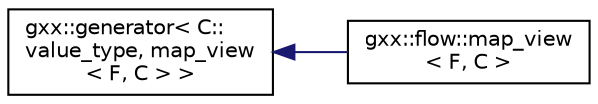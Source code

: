 digraph "Graphical Class Hierarchy"
{
  edge [fontname="Helvetica",fontsize="10",labelfontname="Helvetica",labelfontsize="10"];
  node [fontname="Helvetica",fontsize="10",shape=record];
  rankdir="LR";
  Node1 [label="gxx::generator\< C::\lvalue_type, map_view\l\< F, C \> \>",height=0.2,width=0.4,color="black", fillcolor="white", style="filled",URL="$classgxx_1_1generator.html"];
  Node1 -> Node2 [dir="back",color="midnightblue",fontsize="10",style="solid",fontname="Helvetica"];
  Node2 [label="gxx::flow::map_view\l\< F, C \>",height=0.2,width=0.4,color="black", fillcolor="white", style="filled",URL="$classgxx_1_1flow_1_1map__view.html"];
}
